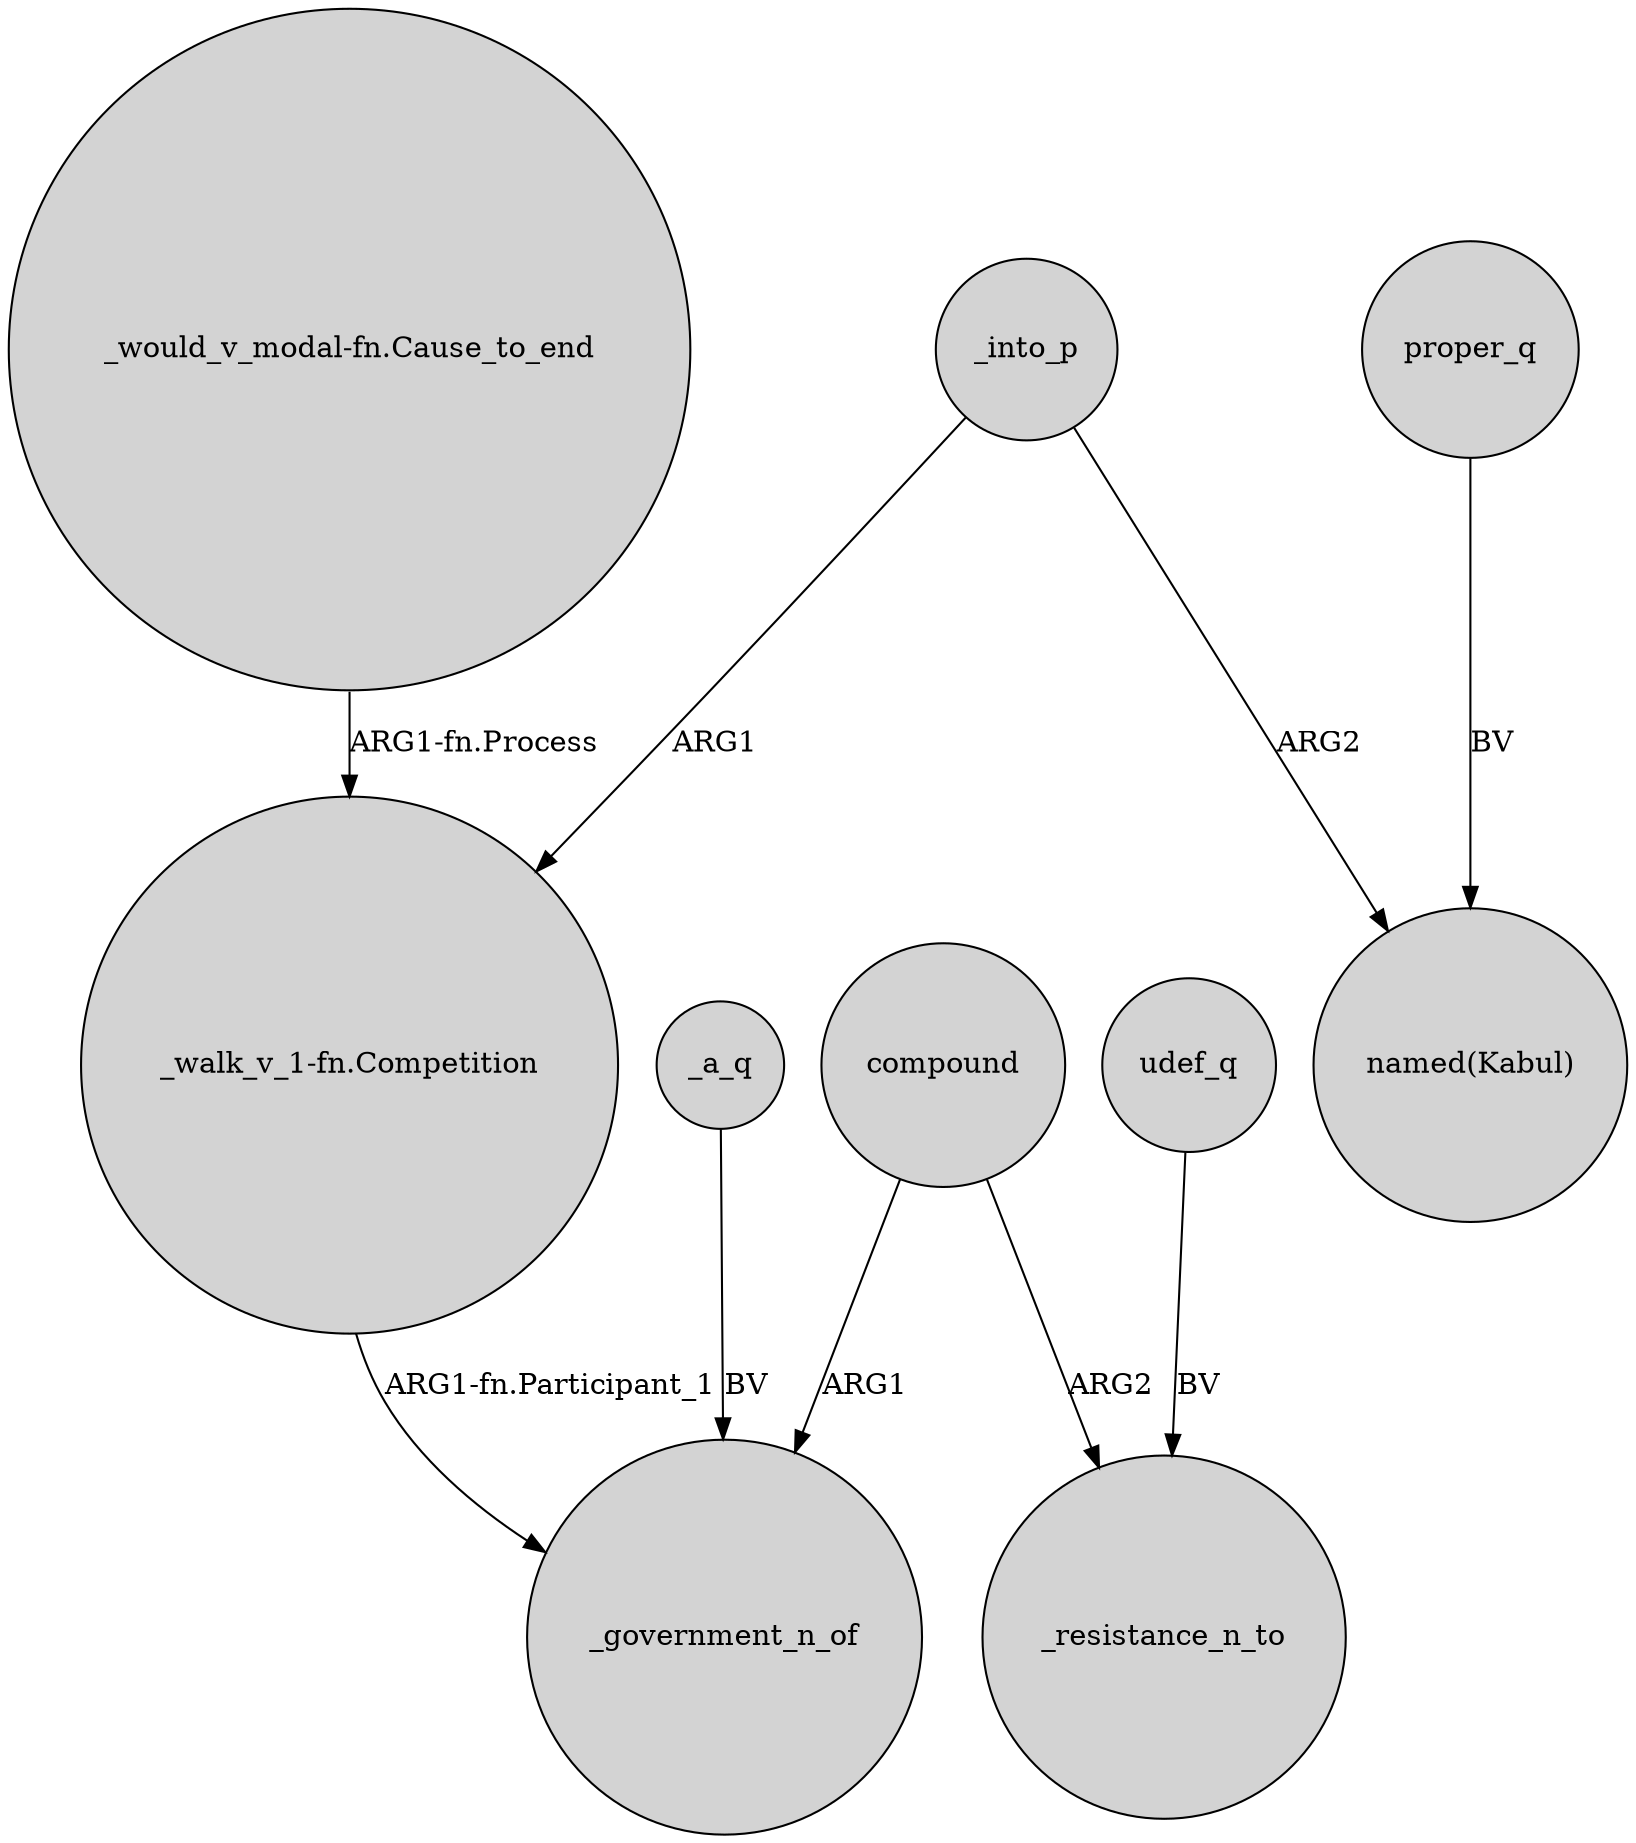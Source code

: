 digraph {
	node [shape=circle style=filled]
	"_would_v_modal-fn.Cause_to_end" -> "_walk_v_1-fn.Competition" [label="ARG1-fn.Process"]
	_a_q -> _government_n_of [label=BV]
	"_walk_v_1-fn.Competition" -> _government_n_of [label="ARG1-fn.Participant_1"]
	_into_p -> "named(Kabul)" [label=ARG2]
	udef_q -> _resistance_n_to [label=BV]
	compound -> _government_n_of [label=ARG1]
	proper_q -> "named(Kabul)" [label=BV]
	_into_p -> "_walk_v_1-fn.Competition" [label=ARG1]
	compound -> _resistance_n_to [label=ARG2]
}
